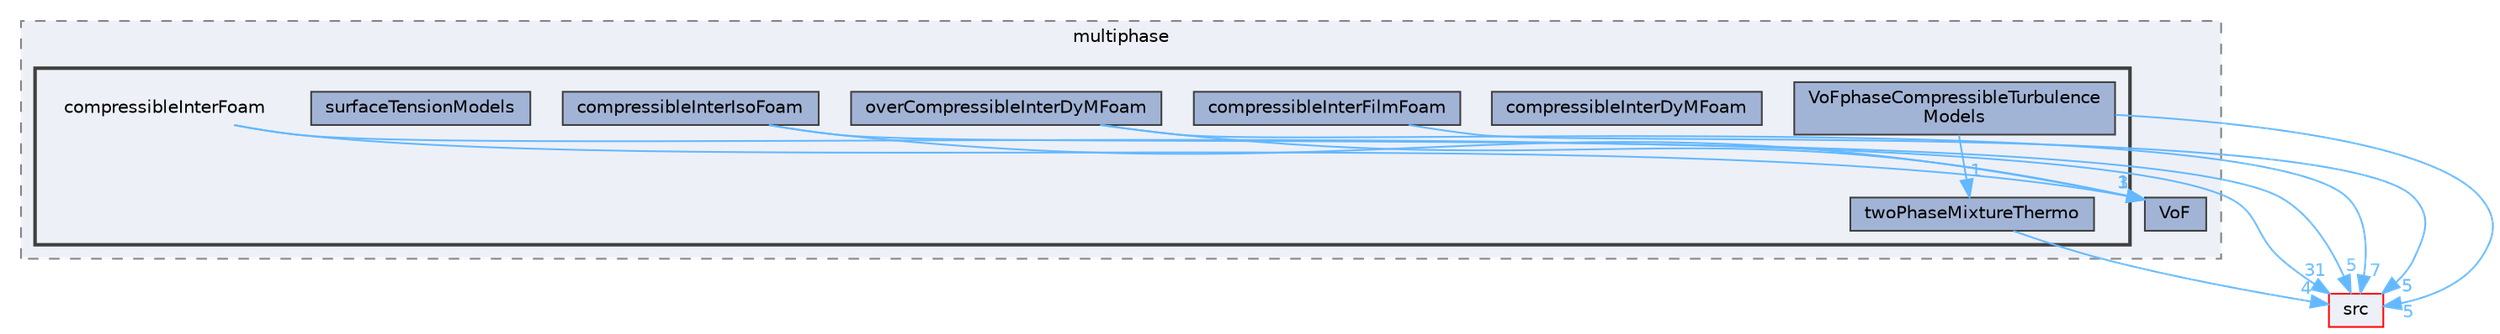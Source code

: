 digraph "applications/solvers/multiphase/compressibleInterFoam"
{
 // LATEX_PDF_SIZE
  bgcolor="transparent";
  edge [fontname=Helvetica,fontsize=10,labelfontname=Helvetica,labelfontsize=10];
  node [fontname=Helvetica,fontsize=10,shape=box,height=0.2,width=0.4];
  compound=true
  subgraph clusterdir_d62a5a20700de1cb9696e405d497a576 {
    graph [ bgcolor="#edf0f7", pencolor="grey50", label="multiphase", fontname=Helvetica,fontsize=10 style="filled,dashed", URL="dir_d62a5a20700de1cb9696e405d497a576.html",tooltip=""]
  dir_cfe487b9a1ffbcf0a88127011618677b [label="VoF", fillcolor="#a2b4d6", color="grey25", style="filled", URL="dir_cfe487b9a1ffbcf0a88127011618677b.html",tooltip=""];
  subgraph clusterdir_fb05bcc430bbe51efa429e7fa7725607 {
    graph [ bgcolor="#edf0f7", pencolor="grey25", label="", fontname=Helvetica,fontsize=10 style="filled,bold", URL="dir_fb05bcc430bbe51efa429e7fa7725607.html",tooltip=""]
    dir_fb05bcc430bbe51efa429e7fa7725607 [shape=plaintext, label="compressibleInterFoam"];
  dir_47758a512a4a832d05f998afa98b85ab [label="compressibleInterDyMFoam", fillcolor="#a2b4d6", color="grey25", style="filled", URL="dir_47758a512a4a832d05f998afa98b85ab.html",tooltip=""];
  dir_75b9f74adb163bfb4b9c016bd690a11e [label="compressibleInterFilmFoam", fillcolor="#a2b4d6", color="grey25", style="filled", URL="dir_75b9f74adb163bfb4b9c016bd690a11e.html",tooltip=""];
  dir_b796db4ea895ef0c262fd0e3fc62f885 [label="compressibleInterIsoFoam", fillcolor="#a2b4d6", color="grey25", style="filled", URL="dir_b796db4ea895ef0c262fd0e3fc62f885.html",tooltip=""];
  dir_278d89187a741fee04bf77d136256002 [label="overCompressibleInterDyMFoam", fillcolor="#a2b4d6", color="grey25", style="filled", URL="dir_278d89187a741fee04bf77d136256002.html",tooltip=""];
  dir_291621ec3a0021fad3535711af0943bf [label="surfaceTensionModels", fillcolor="#a2b4d6", color="grey25", style="filled", URL="dir_291621ec3a0021fad3535711af0943bf.html",tooltip=""];
  dir_68db7f353b564b3fa2c0d239691ab319 [label="twoPhaseMixtureThermo", fillcolor="#a2b4d6", color="grey25", style="filled", URL="dir_68db7f353b564b3fa2c0d239691ab319.html",tooltip=""];
  dir_4eb31f278d9d5a9527f66ee71bd6b6f0 [label="VoFphaseCompressibleTurbulence\lModels", fillcolor="#a2b4d6", color="grey25", style="filled", URL="dir_4eb31f278d9d5a9527f66ee71bd6b6f0.html",tooltip=""];
  }
  }
  dir_68267d1309a1af8e8297ef4c3efbcdba [label="src", fillcolor="#edf0f7", color="red", style="filled", URL="dir_68267d1309a1af8e8297ef4c3efbcdba.html",tooltip=""];
  dir_fb05bcc430bbe51efa429e7fa7725607->dir_68267d1309a1af8e8297ef4c3efbcdba [headlabel="31", labeldistance=1.5 headhref="dir_000591_003729.html" href="dir_000591_003729.html" color="steelblue1" fontcolor="steelblue1"];
  dir_fb05bcc430bbe51efa429e7fa7725607->dir_cfe487b9a1ffbcf0a88127011618677b [headlabel="3", labeldistance=1.5 headhref="dir_000591_004288.html" href="dir_000591_004288.html" color="steelblue1" fontcolor="steelblue1"];
  dir_75b9f74adb163bfb4b9c016bd690a11e->dir_68267d1309a1af8e8297ef4c3efbcdba [headlabel="5", labeldistance=1.5 headhref="dir_000590_003729.html" href="dir_000590_003729.html" color="steelblue1" fontcolor="steelblue1"];
  dir_b796db4ea895ef0c262fd0e3fc62f885->dir_68267d1309a1af8e8297ef4c3efbcdba [headlabel="5", labeldistance=1.5 headhref="dir_000592_003729.html" href="dir_000592_003729.html" color="steelblue1" fontcolor="steelblue1"];
  dir_b796db4ea895ef0c262fd0e3fc62f885->dir_cfe487b9a1ffbcf0a88127011618677b [headlabel="1", labeldistance=1.5 headhref="dir_000592_004288.html" href="dir_000592_004288.html" color="steelblue1" fontcolor="steelblue1"];
  dir_278d89187a741fee04bf77d136256002->dir_68267d1309a1af8e8297ef4c3efbcdba [headlabel="7", labeldistance=1.5 headhref="dir_002744_003729.html" href="dir_002744_003729.html" color="steelblue1" fontcolor="steelblue1"];
  dir_278d89187a741fee04bf77d136256002->dir_cfe487b9a1ffbcf0a88127011618677b [headlabel="1", labeldistance=1.5 headhref="dir_002744_004288.html" href="dir_002744_004288.html" color="steelblue1" fontcolor="steelblue1"];
  dir_68db7f353b564b3fa2c0d239691ab319->dir_68267d1309a1af8e8297ef4c3efbcdba [headlabel="4", labeldistance=1.5 headhref="dir_004172_003729.html" href="dir_004172_003729.html" color="steelblue1" fontcolor="steelblue1"];
  dir_4eb31f278d9d5a9527f66ee71bd6b6f0->dir_68267d1309a1af8e8297ef4c3efbcdba [headlabel="5", labeldistance=1.5 headhref="dir_004290_003729.html" href="dir_004290_003729.html" color="steelblue1" fontcolor="steelblue1"];
  dir_4eb31f278d9d5a9527f66ee71bd6b6f0->dir_68db7f353b564b3fa2c0d239691ab319 [headlabel="1", labeldistance=1.5 headhref="dir_004290_004172.html" href="dir_004290_004172.html" color="steelblue1" fontcolor="steelblue1"];
}
